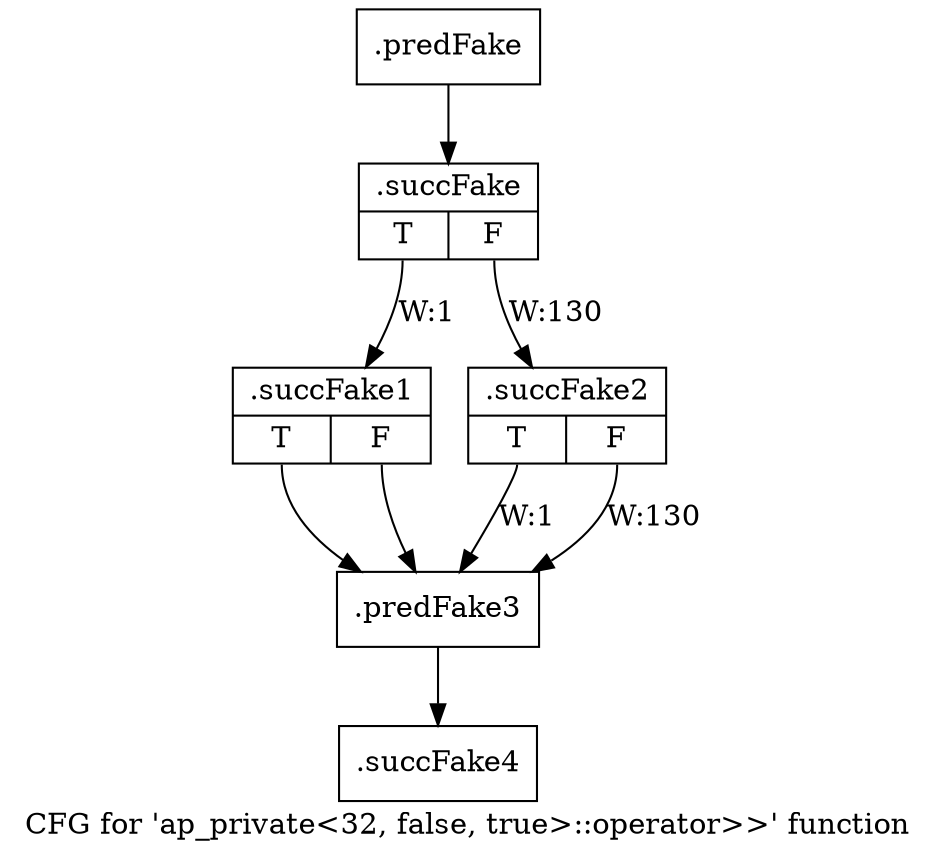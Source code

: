 digraph "CFG for 'ap_private\<32, false, true\>::operator\>\>' function" {
	label="CFG for 'ap_private\<32, false, true\>::operator\>\>' function";

	Node0x47a0b50 [shape=record,filename="",linenumber="",label="{.predFake}"];
	Node0x47a0b50 -> Node0x4846af0[ callList="" memoryops="" filename="/media/miguel/NewVolume/Linux/Xilinx/Vitis_HLS/2020.2/include/etc/ap_private.h" execusionnum="129"];
	Node0x4846af0 [shape=record,filename="/media/miguel/NewVolume/Linux/Xilinx/Vitis_HLS/2020.2/include/etc/ap_private.h",linenumber="2618",label="{.succFake|{<s0>T|<s1>F}}"];
	Node0x4846af0:s0 -> Node0x4846b40[label="W:1" callList="" memoryops="" filename="/media/miguel/NewVolume/Linux/Xilinx/Vitis_HLS/2020.2/include/etc/ap_private.h" execusionnum="0"];
	Node0x4846af0:s1 -> Node0x47cca90[label="W:130" callList="" memoryops="" filename="/media/miguel/NewVolume/Linux/Xilinx/Vitis_HLS/2020.2/include/etc/ap_private.h" execusionnum="129"];
	Node0x4846b40 [shape=record,filename="/media/miguel/NewVolume/Linux/Xilinx/Vitis_HLS/2020.2/include/etc/ap_private.h",linenumber="2618",label="{.succFake1|{<s0>T|<s1>F}}"];
	Node0x4846b40:s0 -> Node0x47a0d80[ callList="" memoryops="" filename="/media/miguel/NewVolume/Linux/Xilinx/Vitis_HLS/2020.2/include/etc/ap_private.h" execusionnum="0"];
	Node0x4846b40:s1 -> Node0x47a0d80[ callList="" memoryops="" filename="/media/miguel/NewVolume/Linux/Xilinx/Vitis_HLS/2020.2/include/etc/ap_private.h" execusionnum="0"];
	Node0x47cca90 [shape=record,filename="/media/miguel/NewVolume/Linux/Xilinx/Vitis_HLS/2020.2/include/etc/ap_private.h",linenumber="2618",label="{.succFake2|{<s0>T|<s1>F}}"];
	Node0x47cca90:s0 -> Node0x47a0d80[label="W:1" callList="" memoryops="" filename="/media/miguel/NewVolume/Linux/Xilinx/Vitis_HLS/2020.2/include/etc/ap_private.h" execusionnum="0"];
	Node0x47cca90:s1 -> Node0x47a0d80[label="W:130" callList="" memoryops="" filename="/media/miguel/NewVolume/Linux/Xilinx/Vitis_HLS/2020.2/include/etc/ap_private.h" execusionnum="129"];
	Node0x47a0d80 [shape=record,filename="/media/miguel/NewVolume/Linux/Xilinx/Vitis_HLS/2020.2/include/etc/ap_private.h",linenumber="2618",label="{.predFake3}"];
	Node0x47a0d80 -> Node0x47ccc20[ callList="" memoryops="" filename="/media/miguel/NewVolume/Linux/Xilinx/Vitis_HLS/2020.2/include/etc/ap_private.h" execusionnum="129"];
	Node0x47ccc20 [shape=record,filename="/media/miguel/NewVolume/Linux/Xilinx/Vitis_HLS/2020.2/include/etc/ap_private.h",linenumber="2618",label="{.succFake4}"];
}
